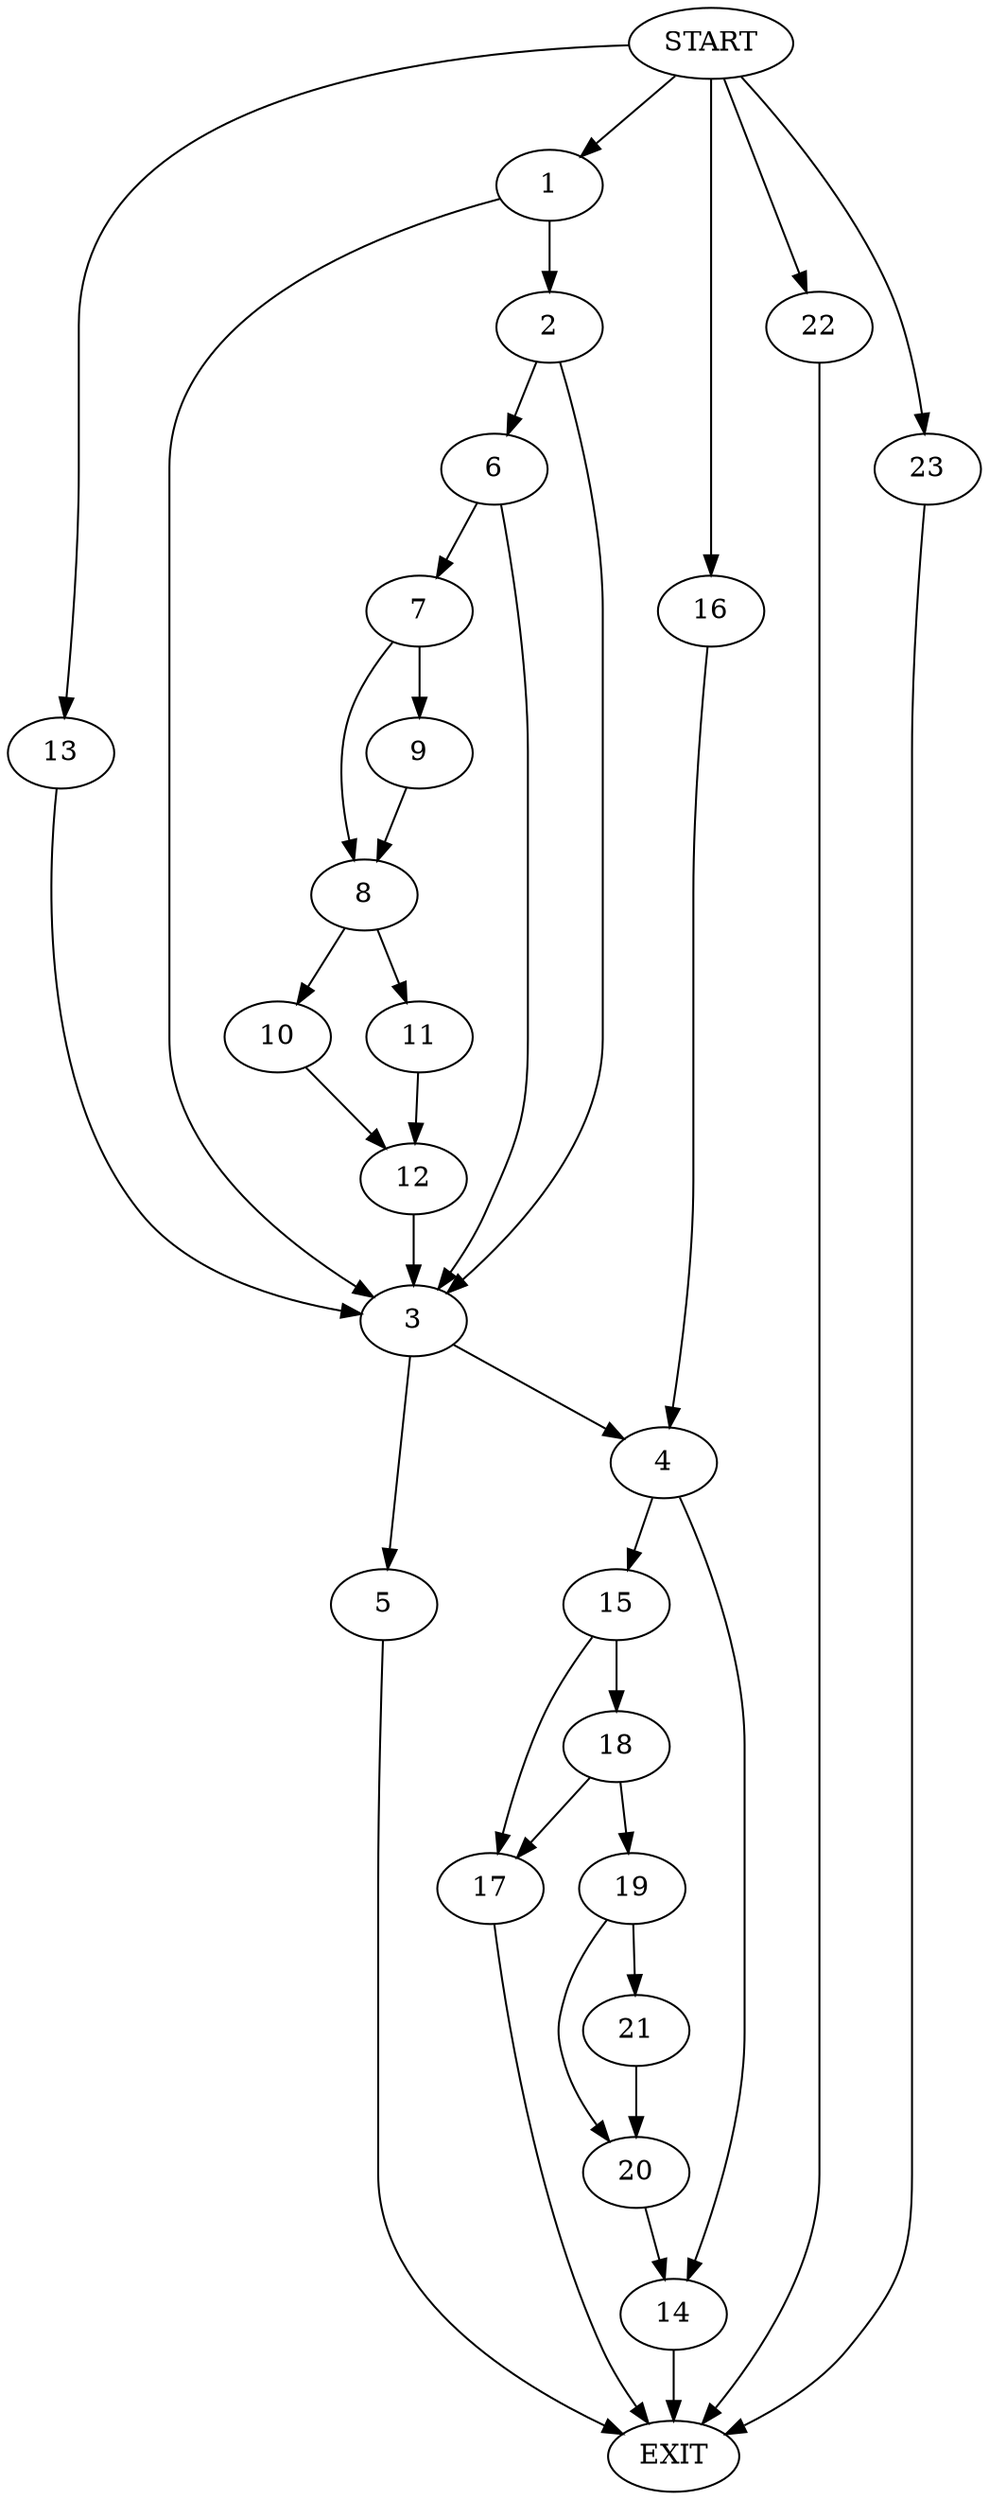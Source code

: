 digraph {
0 [label="START"]
24 [label="EXIT"]
0 -> 1
1 -> 2
1 -> 3
3 -> 4
3 -> 5
2 -> 3
2 -> 6
6 -> 3
6 -> 7
7 -> 8
7 -> 9
9 -> 8
8 -> 10
8 -> 11
10 -> 12
11 -> 12
12 -> 3
0 -> 13
13 -> 3
5 -> 24
4 -> 14
4 -> 15
0 -> 16
16 -> 4
15 -> 17
15 -> 18
14 -> 24
18 -> 19
18 -> 17
17 -> 24
19 -> 20
19 -> 21
20 -> 14
21 -> 20
0 -> 22
22 -> 24
0 -> 23
23 -> 24
}
